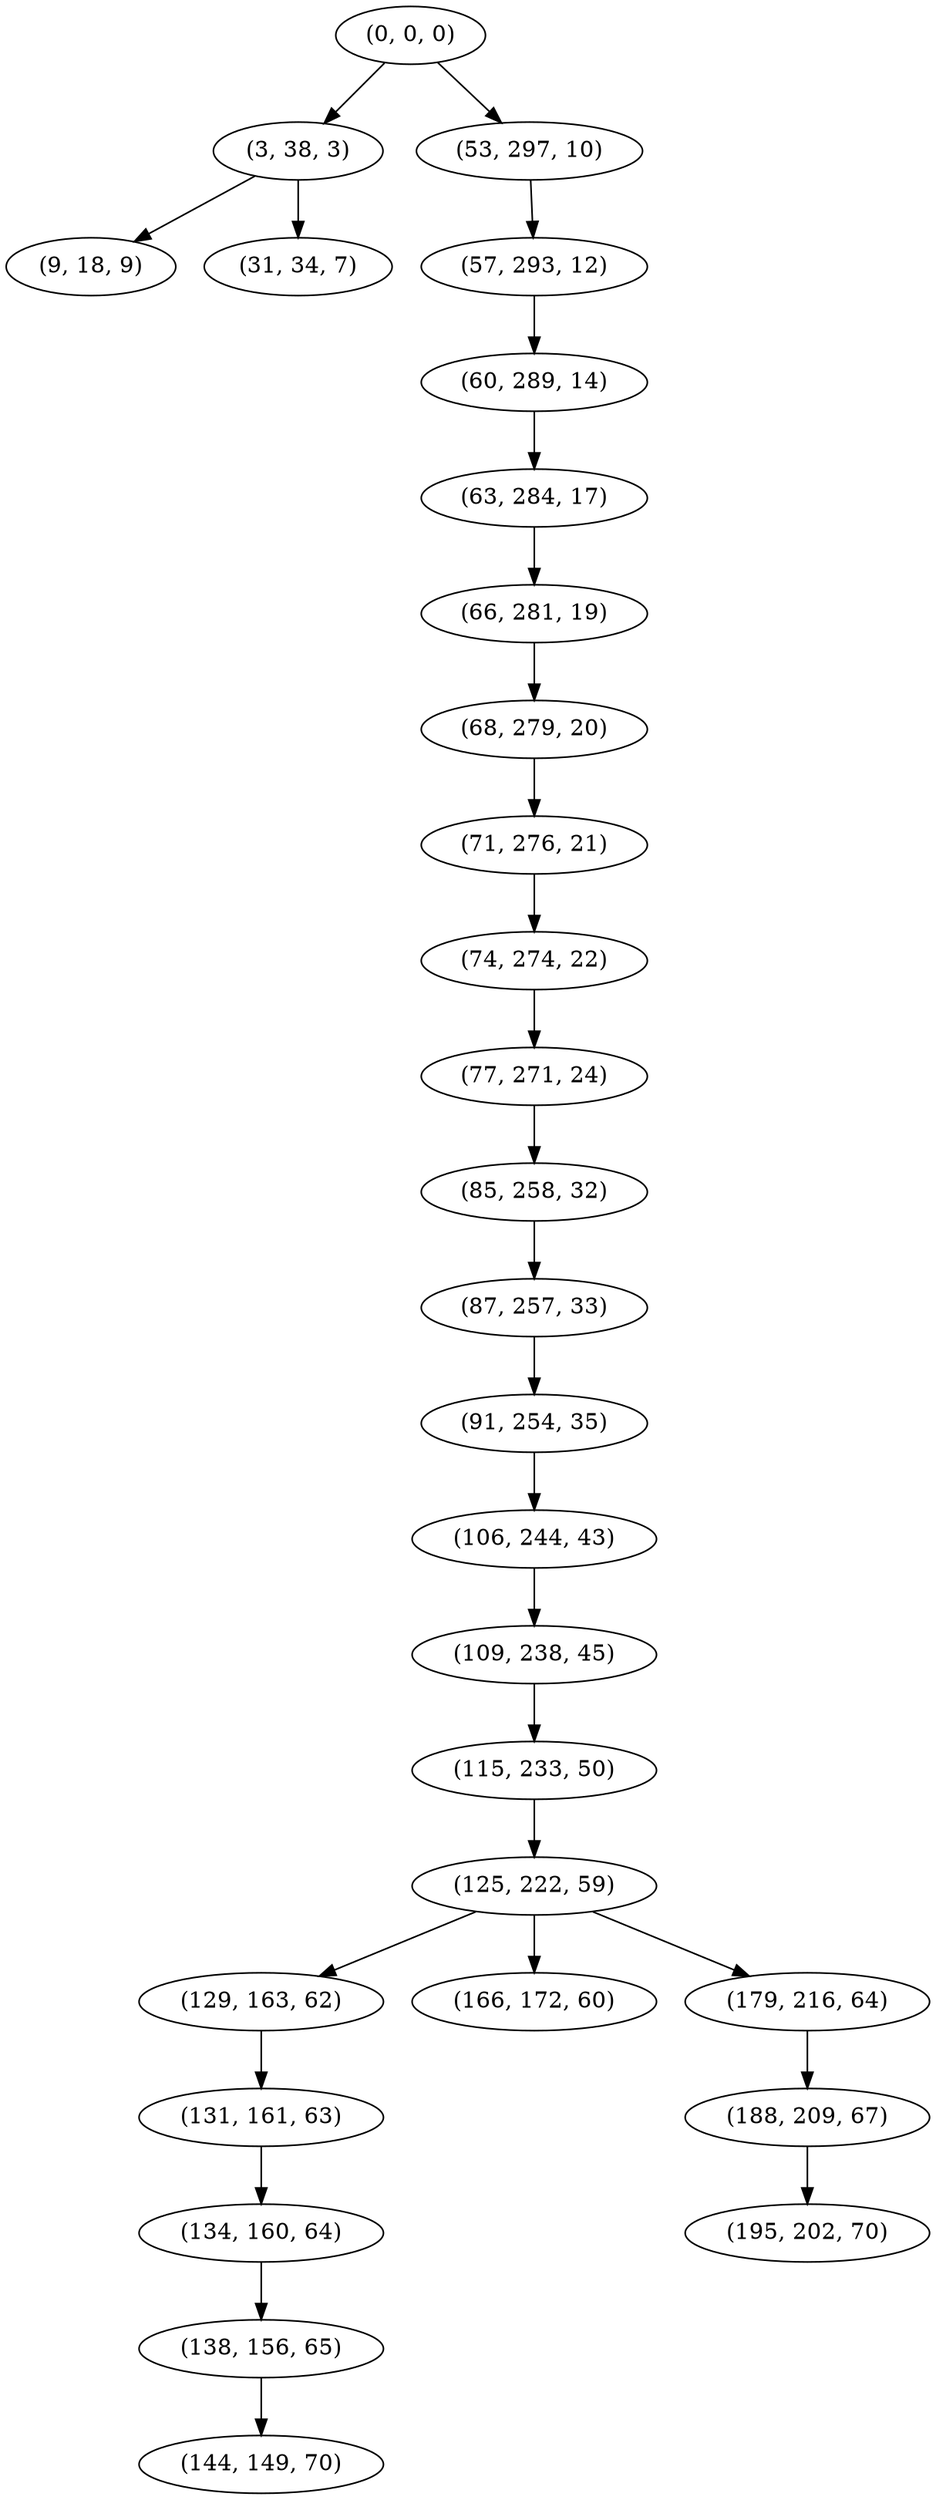 digraph tree {
    "(0, 0, 0)";
    "(3, 38, 3)";
    "(9, 18, 9)";
    "(31, 34, 7)";
    "(53, 297, 10)";
    "(57, 293, 12)";
    "(60, 289, 14)";
    "(63, 284, 17)";
    "(66, 281, 19)";
    "(68, 279, 20)";
    "(71, 276, 21)";
    "(74, 274, 22)";
    "(77, 271, 24)";
    "(85, 258, 32)";
    "(87, 257, 33)";
    "(91, 254, 35)";
    "(106, 244, 43)";
    "(109, 238, 45)";
    "(115, 233, 50)";
    "(125, 222, 59)";
    "(129, 163, 62)";
    "(131, 161, 63)";
    "(134, 160, 64)";
    "(138, 156, 65)";
    "(144, 149, 70)";
    "(166, 172, 60)";
    "(179, 216, 64)";
    "(188, 209, 67)";
    "(195, 202, 70)";
    "(0, 0, 0)" -> "(3, 38, 3)";
    "(0, 0, 0)" -> "(53, 297, 10)";
    "(3, 38, 3)" -> "(9, 18, 9)";
    "(3, 38, 3)" -> "(31, 34, 7)";
    "(53, 297, 10)" -> "(57, 293, 12)";
    "(57, 293, 12)" -> "(60, 289, 14)";
    "(60, 289, 14)" -> "(63, 284, 17)";
    "(63, 284, 17)" -> "(66, 281, 19)";
    "(66, 281, 19)" -> "(68, 279, 20)";
    "(68, 279, 20)" -> "(71, 276, 21)";
    "(71, 276, 21)" -> "(74, 274, 22)";
    "(74, 274, 22)" -> "(77, 271, 24)";
    "(77, 271, 24)" -> "(85, 258, 32)";
    "(85, 258, 32)" -> "(87, 257, 33)";
    "(87, 257, 33)" -> "(91, 254, 35)";
    "(91, 254, 35)" -> "(106, 244, 43)";
    "(106, 244, 43)" -> "(109, 238, 45)";
    "(109, 238, 45)" -> "(115, 233, 50)";
    "(115, 233, 50)" -> "(125, 222, 59)";
    "(125, 222, 59)" -> "(129, 163, 62)";
    "(125, 222, 59)" -> "(166, 172, 60)";
    "(125, 222, 59)" -> "(179, 216, 64)";
    "(129, 163, 62)" -> "(131, 161, 63)";
    "(131, 161, 63)" -> "(134, 160, 64)";
    "(134, 160, 64)" -> "(138, 156, 65)";
    "(138, 156, 65)" -> "(144, 149, 70)";
    "(179, 216, 64)" -> "(188, 209, 67)";
    "(188, 209, 67)" -> "(195, 202, 70)";
}

